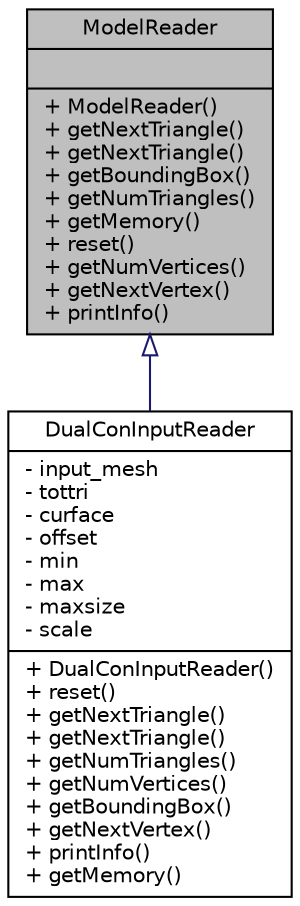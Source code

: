 digraph G
{
  edge [fontname="Helvetica",fontsize="10",labelfontname="Helvetica",labelfontsize="10"];
  node [fontname="Helvetica",fontsize="10",shape=record];
  Node1 [label="{ModelReader\n||+ ModelReader()\l+ getNextTriangle()\l+ getNextTriangle()\l+ getBoundingBox()\l+ getNumTriangles()\l+ getMemory()\l+ reset()\l+ getNumVertices()\l+ getNextVertex()\l+ printInfo()\l}",height=0.2,width=0.4,color="black", fillcolor="grey75", style="filled" fontcolor="black"];
  Node1 -> Node2 [dir=back,color="midnightblue",fontsize="10",style="solid",arrowtail="empty",fontname="Helvetica"];
  Node2 [label="{DualConInputReader\n|- input_mesh\l- tottri\l- curface\l- offset\l- min\l- max\l- maxsize\l- scale\l|+ DualConInputReader()\l+ reset()\l+ getNextTriangle()\l+ getNextTriangle()\l+ getNumTriangles()\l+ getNumVertices()\l+ getBoundingBox()\l+ getNextVertex()\l+ printInfo()\l+ getMemory()\l}",height=0.2,width=0.4,color="black", fillcolor="white", style="filled",URL="$df/dfa/classDualConInputReader.html"];
}
